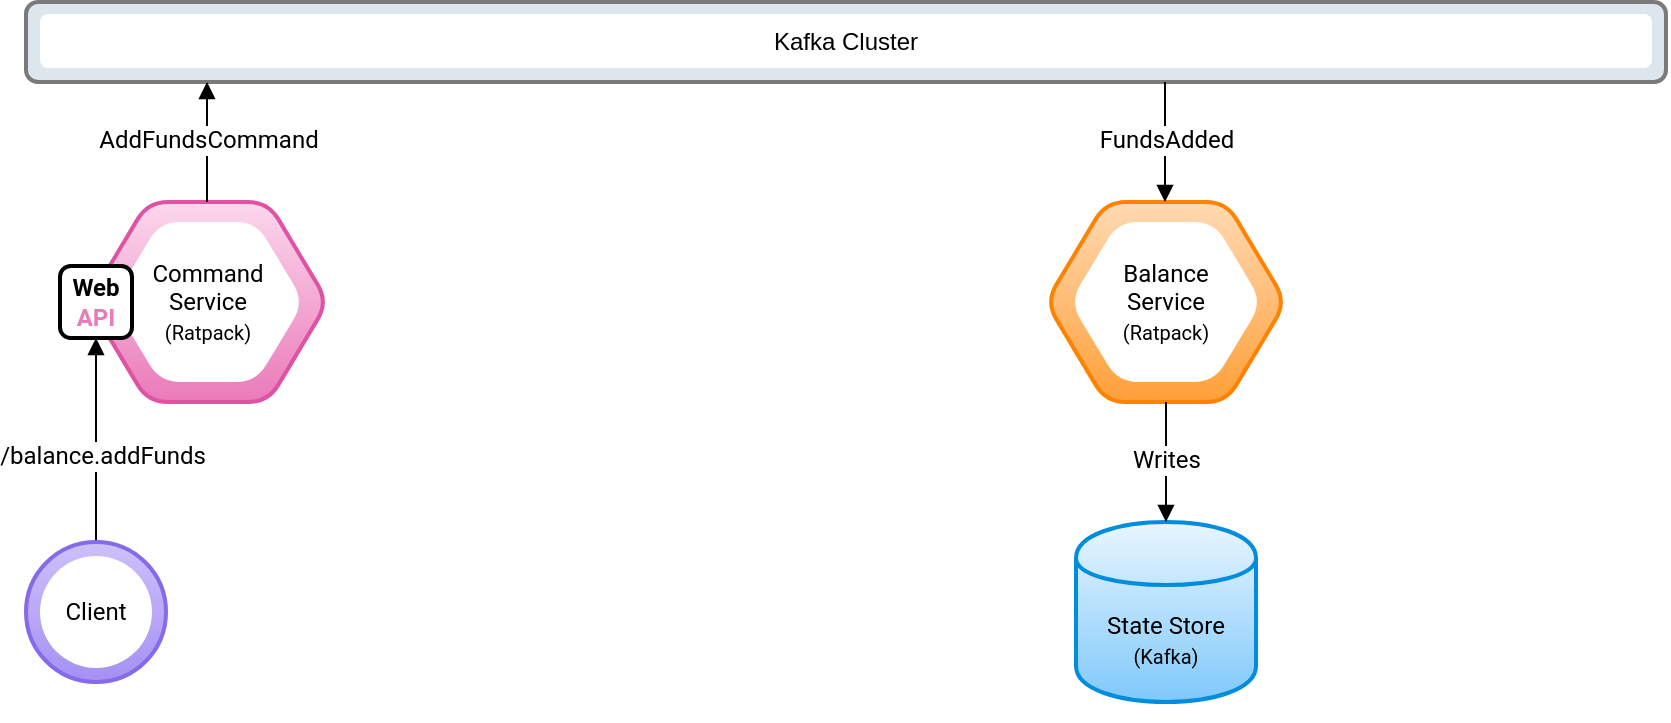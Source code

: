 <mxfile version="12.6.5" type="device"><diagram id="gumVjUJAdA8jJtAWi2tG" name="Page-1"><mxGraphModel dx="946" dy="680" grid="1" gridSize="10" guides="1" tooltips="1" connect="1" arrows="1" fold="1" page="1" pageScale="1.1" pageWidth="827" pageHeight="1169" math="0" shadow="0" extFonts="Roboto^https://fonts.googleapis.com/css?family=Roboto"><root><mxCell id="0"/><mxCell id="1" parent="0"/><mxCell id="iTnnz1jXLDBbId_D0GkB-99" value="" style="rounded=1;whiteSpace=wrap;html=1;strokeWidth=2;fillColor=#DEE6ED;gradientColor=none;strokeColor=#7A7A7A;" parent="1" vertex="1"><mxGeometry x="30" y="40" width="820" height="40" as="geometry"/></mxCell><mxCell id="iTnnz1jXLDBbId_D0GkB-100" value="Kafka Cluster" style="rounded=1;whiteSpace=wrap;html=1;strokeWidth=1;fillColor=#FFFFFF;gradientColor=none;dashed=1;perimeterSpacing=0;strokeColor=none;" parent="1" vertex="1"><mxGeometry x="37" y="46" width="806" height="27" as="geometry"/></mxCell><mxCell id="iTnnz1jXLDBbId_D0GkB-104" value="" style="shape=hexagon;perimeter=hexagonPerimeter2;whiteSpace=wrap;html=1;strokeWidth=2;fillColor=#FFDAB3;gradientColor=#FF9F39;rounded=1;comic=0;strokeColor=#ff8300;" parent="1" vertex="1"><mxGeometry x="540" y="140" width="120" height="100" as="geometry"/></mxCell><mxCell id="iTnnz1jXLDBbId_D0GkB-105" value="Balance&lt;br&gt;Service&lt;br&gt;&lt;font style=&quot;font-size: 10px&quot;&gt;(Ratpack)&lt;/font&gt;" style="shape=hexagon;perimeter=hexagonPerimeter2;whiteSpace=wrap;html=1;strokeWidth=1;fillColor=#FFFFFF;gradientColor=#FFFFFF;dashed=1;fontFamily=Roboto;FType=g;rounded=1;comic=0;strokeColor=none;" parent="1" vertex="1"><mxGeometry x="552" y="150" width="96" height="80" as="geometry"/></mxCell><mxCell id="iTnnz1jXLDBbId_D0GkB-106" value="&lt;font face=&quot;Roboto&quot;&gt;State Store&lt;br&gt;&lt;font style=&quot;font-size: 10px&quot;&gt;(Kafka)&lt;/font&gt;&lt;/font&gt;" style="shape=cylinder;whiteSpace=wrap;html=1;boundedLbl=1;backgroundOutline=1;strokeWidth=2;fillColor=#E9F6FF;gradientColor=#7FC8FB;shadow=0;strokeColor=#008dde;" parent="1" vertex="1"><mxGeometry x="555" y="300" width="90" height="90" as="geometry"/></mxCell><mxCell id="iTnnz1jXLDBbId_D0GkB-107" value="" style="endArrow=none;startArrow=block;html=1;entryX=0.5;entryY=1;entryDx=0;entryDy=0;exitX=0.5;exitY=0;exitDx=0;exitDy=0;startFill=1;endFill=0;" parent="1" source="iTnnz1jXLDBbId_D0GkB-106" target="iTnnz1jXLDBbId_D0GkB-104" edge="1"><mxGeometry width="50" height="50" relative="1" as="geometry"><mxPoint x="670" y="320" as="sourcePoint"/><mxPoint x="720" y="270" as="targetPoint"/></mxGeometry></mxCell><mxCell id="iTnnz1jXLDBbId_D0GkB-108" value="&lt;font face=&quot;Roboto&quot; style=&quot;font-size: 12px&quot;&gt;Writes&lt;/font&gt;" style="text;html=1;align=center;verticalAlign=middle;resizable=0;points=[];labelBackgroundColor=#ffffff;spacing=2;spacingTop=-5;" parent="iTnnz1jXLDBbId_D0GkB-107" vertex="1" connectable="0"><mxGeometry x="-0.05" y="-1" relative="1" as="geometry"><mxPoint x="-1" as="offset"/></mxGeometry></mxCell><mxCell id="iTnnz1jXLDBbId_D0GkB-109" style="edgeStyle=orthogonalEdgeStyle;rounded=0;orthogonalLoop=1;jettySize=auto;html=1;exitX=0.5;exitY=1;exitDx=0;exitDy=0;startArrow=block;startFill=1;endArrow=block;endFill=1;" parent="1" source="iTnnz1jXLDBbId_D0GkB-106" target="iTnnz1jXLDBbId_D0GkB-106" edge="1"><mxGeometry relative="1" as="geometry"/></mxCell><mxCell id="iTnnz1jXLDBbId_D0GkB-110" value="" style="endArrow=none;startArrow=block;html=1;entryX=0.5;entryY=1;entryDx=0;entryDy=0;exitX=0.5;exitY=0;exitDx=0;exitDy=0;startFill=1;endFill=0;" parent="1" edge="1"><mxGeometry width="50" height="50" relative="1" as="geometry"><mxPoint x="599.5" y="140" as="sourcePoint"/><mxPoint x="599.5" y="80" as="targetPoint"/></mxGeometry></mxCell><mxCell id="iTnnz1jXLDBbId_D0GkB-111" value="&lt;font face=&quot;Roboto&quot; style=&quot;font-size: 12px&quot;&gt;FundsAdded&lt;/font&gt;" style="text;html=1;align=center;verticalAlign=middle;resizable=0;points=[];labelBackgroundColor=#ffffff;spacing=2;spacingTop=-5;" parent="iTnnz1jXLDBbId_D0GkB-110" vertex="1" connectable="0"><mxGeometry x="-0.05" y="-1" relative="1" as="geometry"><mxPoint x="-1" as="offset"/></mxGeometry></mxCell><mxCell id="iTnnz1jXLDBbId_D0GkB-128" value="" style="shape=hexagon;perimeter=hexagonPerimeter2;whiteSpace=wrap;html=1;strokeWidth=2;fillColor=#FCD8ED;gradientColor=#EA7AB9;rounded=1;comic=0;strokeColor=#de53a3;" parent="1" vertex="1"><mxGeometry x="61.0" y="140" width="120" height="100" as="geometry"/></mxCell><mxCell id="iTnnz1jXLDBbId_D0GkB-129" value="Command&lt;br&gt;Service&lt;br&gt;&lt;font style=&quot;font-size: 10px&quot;&gt;(Ratpack)&lt;/font&gt;" style="shape=hexagon;perimeter=hexagonPerimeter2;whiteSpace=wrap;html=1;strokeWidth=1;fillColor=#FFFFFF;gradientColor=#FFFFFF;dashed=1;fontFamily=Roboto;FType=g;rounded=1;comic=0;strokeColor=none;" parent="1" vertex="1"><mxGeometry x="73.0" y="150" width="96" height="80" as="geometry"/></mxCell><mxCell id="iTnnz1jXLDBbId_D0GkB-130" value="" style="endArrow=block;startArrow=none;html=1;entryX=0.5;entryY=1;entryDx=0;entryDy=0;exitX=0.5;exitY=0;exitDx=0;exitDy=0;startFill=0;endFill=1;" parent="1" edge="1"><mxGeometry width="50" height="50" relative="1" as="geometry"><mxPoint x="120.5" y="140" as="sourcePoint"/><mxPoint x="120.5" y="80" as="targetPoint"/></mxGeometry></mxCell><mxCell id="iTnnz1jXLDBbId_D0GkB-131" value="&lt;font face=&quot;Roboto&quot; style=&quot;font-size: 12px&quot;&gt;AddFundsCommand&lt;/font&gt;" style="text;html=1;align=center;verticalAlign=middle;resizable=0;points=[];labelBackgroundColor=#ffffff;spacing=2;spacingTop=-5;" parent="iTnnz1jXLDBbId_D0GkB-130" vertex="1" connectable="0"><mxGeometry x="-0.05" y="-1" relative="1" as="geometry"><mxPoint x="-1" as="offset"/></mxGeometry></mxCell><mxCell id="iTnnz1jXLDBbId_D0GkB-132" value="&lt;font face=&quot;Roboto&quot;&gt;&lt;b&gt;Web&lt;/b&gt;&lt;br&gt;&lt;font color=&quot;#ea7ab9&quot;&gt;&lt;b&gt;API&lt;/b&gt;&lt;/font&gt;&lt;/font&gt;" style="rounded=1;whiteSpace=wrap;html=1;shadow=0;comic=0;strokeWidth=2;fillColor=#FFF;gradientColor=none;" parent="1" vertex="1"><mxGeometry x="47" y="172" width="36" height="36" as="geometry"/></mxCell><mxCell id="iTnnz1jXLDBbId_D0GkB-134" value="" style="endArrow=block;html=1;exitX=0.5;exitY=0;exitDx=0;exitDy=0;entryX=0.5;entryY=1;entryDx=0;entryDy=0;endFill=1;" parent="1" source="iTnnz1jXLDBbId_D0GkB-138" target="iTnnz1jXLDBbId_D0GkB-132" edge="1"><mxGeometry width="50" height="50" relative="1" as="geometry"><mxPoint x="31" y="300" as="sourcePoint"/><mxPoint x="81" y="250" as="targetPoint"/></mxGeometry></mxCell><mxCell id="iTnnz1jXLDBbId_D0GkB-135" value="&lt;font face=&quot;Roboto&quot;&gt;/balance.addFunds&lt;/font&gt;" style="text;html=1;align=center;verticalAlign=middle;resizable=0;points=[];labelBackgroundColor=#ffffff;" parent="iTnnz1jXLDBbId_D0GkB-134" vertex="1" connectable="0"><mxGeometry x="0.02" y="-2" relative="1" as="geometry"><mxPoint x="1" y="9" as="offset"/></mxGeometry></mxCell><mxCell id="iTnnz1jXLDBbId_D0GkB-138" value="" style="ellipse;whiteSpace=wrap;html=1;aspect=fixed;rounded=1;shadow=0;comic=0;strokeColor=#856aeb;strokeWidth=2;fillColor=#A590F3;gradientColor=#CDC1FB;gradientDirection=north;" parent="1" vertex="1"><mxGeometry x="30" y="310" width="70" height="70" as="geometry"/></mxCell><mxCell id="iTnnz1jXLDBbId_D0GkB-139" value="&lt;font face=&quot;Roboto&quot;&gt;Client&lt;/font&gt;" style="ellipse;whiteSpace=wrap;html=1;aspect=fixed;rounded=1;shadow=0;comic=0;strokeColor=none;strokeWidth=1;fillColor=#FFF;gradientColor=none;" parent="1" vertex="1"><mxGeometry x="37" y="317" width="56" height="56" as="geometry"/></mxCell></root></mxGraphModel></diagram></mxfile>